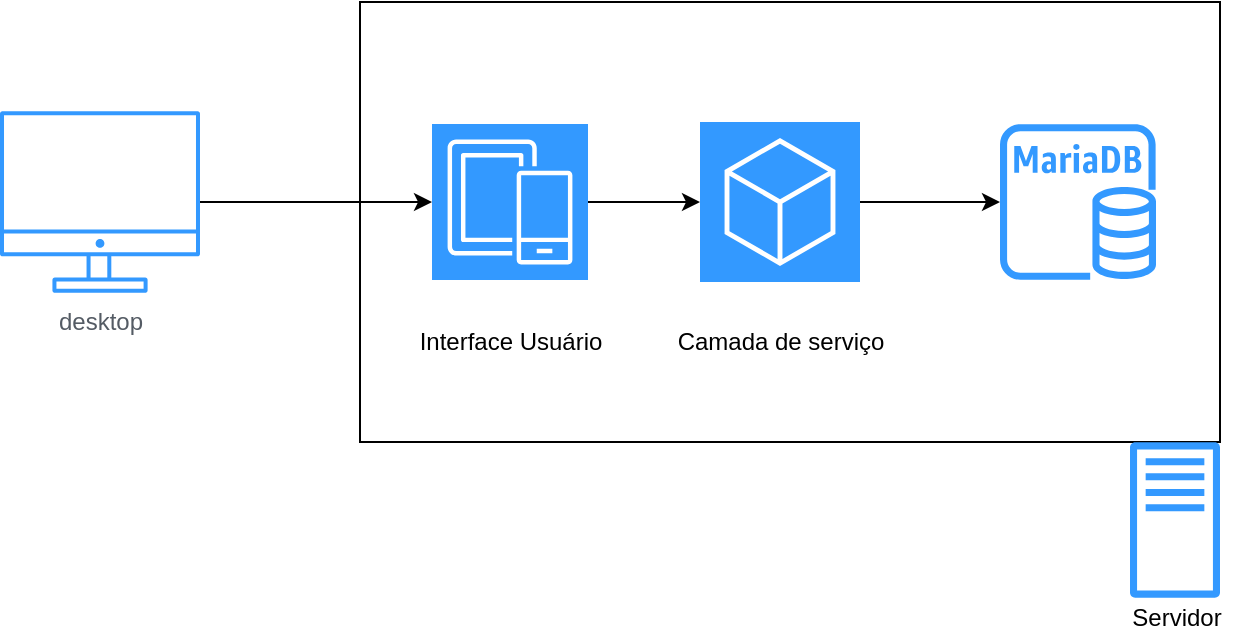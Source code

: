 <mxfile version="17.4.0" type="github">
  <diagram id="GQxc03wrUZDkpx4p0jLh" name="Página-1">
    <mxGraphModel dx="1015" dy="661" grid="1" gridSize="10" guides="1" tooltips="1" connect="1" arrows="1" fold="1" page="1" pageScale="1" pageWidth="827" pageHeight="1169" math="0" shadow="0">
      <root>
        <mxCell id="0" />
        <mxCell id="1" parent="0" />
        <mxCell id="l3GJweXzLjTGuyBsfiMc-8" value="&lt;br&gt;" style="rounded=0;whiteSpace=wrap;html=1;fillColor=none;" parent="1" vertex="1">
          <mxGeometry x="230" y="290" width="430" height="220" as="geometry" />
        </mxCell>
        <mxCell id="l3GJweXzLjTGuyBsfiMc-2" value="" style="sketch=0;outlineConnect=0;fontColor=#232F3E;gradientColor=none;fillColor=#3399FF;strokeColor=none;dashed=0;verticalLabelPosition=bottom;verticalAlign=top;align=center;html=1;fontSize=12;fontStyle=0;aspect=fixed;pointerEvents=1;shape=mxgraph.aws4.rds_mariadb_instance;" parent="1" vertex="1">
          <mxGeometry x="550" y="351" width="78" height="78" as="geometry" />
        </mxCell>
        <mxCell id="l3GJweXzLjTGuyBsfiMc-19" style="edgeStyle=orthogonalEdgeStyle;rounded=0;orthogonalLoop=1;jettySize=auto;html=1;entryX=0;entryY=0.5;entryDx=0;entryDy=0;entryPerimeter=0;" parent="1" source="l3GJweXzLjTGuyBsfiMc-6" target="l3GJweXzLjTGuyBsfiMc-9" edge="1">
          <mxGeometry relative="1" as="geometry" />
        </mxCell>
        <mxCell id="l3GJweXzLjTGuyBsfiMc-6" value="desktop" style="sketch=0;outlineConnect=0;gradientColor=none;fontColor=#545B64;strokeColor=none;fillColor=#3399FF;dashed=0;verticalLabelPosition=bottom;verticalAlign=top;align=center;html=1;fontSize=12;fontStyle=0;aspect=fixed;shape=mxgraph.aws4.illustration_desktop;pointerEvents=1" parent="1" vertex="1">
          <mxGeometry x="50" y="344.5" width="100" height="91" as="geometry" />
        </mxCell>
        <mxCell id="l3GJweXzLjTGuyBsfiMc-16" style="edgeStyle=orthogonalEdgeStyle;rounded=0;orthogonalLoop=1;jettySize=auto;html=1;" parent="1" source="l3GJweXzLjTGuyBsfiMc-9" target="l3GJweXzLjTGuyBsfiMc-11" edge="1">
          <mxGeometry relative="1" as="geometry" />
        </mxCell>
        <mxCell id="l3GJweXzLjTGuyBsfiMc-9" value="" style="sketch=0;points=[[0,0,0],[0.25,0,0],[0.5,0,0],[0.75,0,0],[1,0,0],[0,1,0],[0.25,1,0],[0.5,1,0],[0.75,1,0],[1,1,0],[0,0.25,0],[0,0.5,0],[0,0.75,0],[1,0.25,0],[1,0.5,0],[1,0.75,0]];outlineConnect=0;fontColor=#232F3E;gradientDirection=north;fillColor=#3399FF;strokeColor=#ffffff;dashed=0;verticalLabelPosition=bottom;verticalAlign=top;align=center;html=1;fontSize=12;fontStyle=0;aspect=fixed;shape=mxgraph.aws4.resourceIcon;resIcon=mxgraph.aws4.mobile;" parent="1" vertex="1">
          <mxGeometry x="266" y="351" width="78" height="78" as="geometry" />
        </mxCell>
        <mxCell id="l3GJweXzLjTGuyBsfiMc-10" value="" style="sketch=0;outlineConnect=0;fontColor=#232F3E;gradientColor=none;fillColor=#3399FF;strokeColor=none;dashed=0;verticalLabelPosition=bottom;verticalAlign=top;align=center;html=1;fontSize=12;fontStyle=0;aspect=fixed;pointerEvents=1;shape=mxgraph.aws4.traditional_server;" parent="1" vertex="1">
          <mxGeometry x="615" y="510" width="45" height="78" as="geometry" />
        </mxCell>
        <mxCell id="l3GJweXzLjTGuyBsfiMc-17" style="edgeStyle=orthogonalEdgeStyle;rounded=0;orthogonalLoop=1;jettySize=auto;html=1;" parent="1" source="l3GJweXzLjTGuyBsfiMc-11" target="l3GJweXzLjTGuyBsfiMc-2" edge="1">
          <mxGeometry relative="1" as="geometry" />
        </mxCell>
        <mxCell id="l3GJweXzLjTGuyBsfiMc-11" value="" style="sketch=0;points=[[0,0,0],[0.25,0,0],[0.5,0,0],[0.75,0,0],[1,0,0],[0,1,0],[0.25,1,0],[0.5,1,0],[0.75,1,0],[1,1,0],[0,0.25,0],[0,0.5,0],[0,0.75,0],[1,0.25,0],[1,0.5,0],[1,0.75,0]];gradientDirection=north;outlineConnect=0;fontColor=#232F3E;fillColor=#3399FF;strokeColor=#ffffff;dashed=0;verticalLabelPosition=bottom;verticalAlign=top;align=center;html=1;fontSize=12;fontStyle=0;aspect=fixed;shape=mxgraph.aws4.resourceIcon;resIcon=mxgraph.aws4.general;" parent="1" vertex="1">
          <mxGeometry x="400" y="350" width="80" height="80" as="geometry" />
        </mxCell>
        <mxCell id="l3GJweXzLjTGuyBsfiMc-12" value="Servidor" style="text;html=1;align=center;verticalAlign=middle;resizable=0;points=[];autosize=1;strokeColor=none;fillColor=none;" parent="1" vertex="1">
          <mxGeometry x="607.5" y="588" width="60" height="20" as="geometry" />
        </mxCell>
        <mxCell id="l3GJweXzLjTGuyBsfiMc-13" value="Camada de serviço" style="text;html=1;align=center;verticalAlign=middle;resizable=0;points=[];autosize=1;strokeColor=none;fillColor=none;" parent="1" vertex="1">
          <mxGeometry x="380" y="450" width="120" height="20" as="geometry" />
        </mxCell>
        <mxCell id="l3GJweXzLjTGuyBsfiMc-14" value="Interface Usuário" style="text;html=1;align=center;verticalAlign=middle;resizable=0;points=[];autosize=1;strokeColor=none;fillColor=none;" parent="1" vertex="1">
          <mxGeometry x="250" y="450" width="110" height="20" as="geometry" />
        </mxCell>
      </root>
    </mxGraphModel>
  </diagram>
</mxfile>
